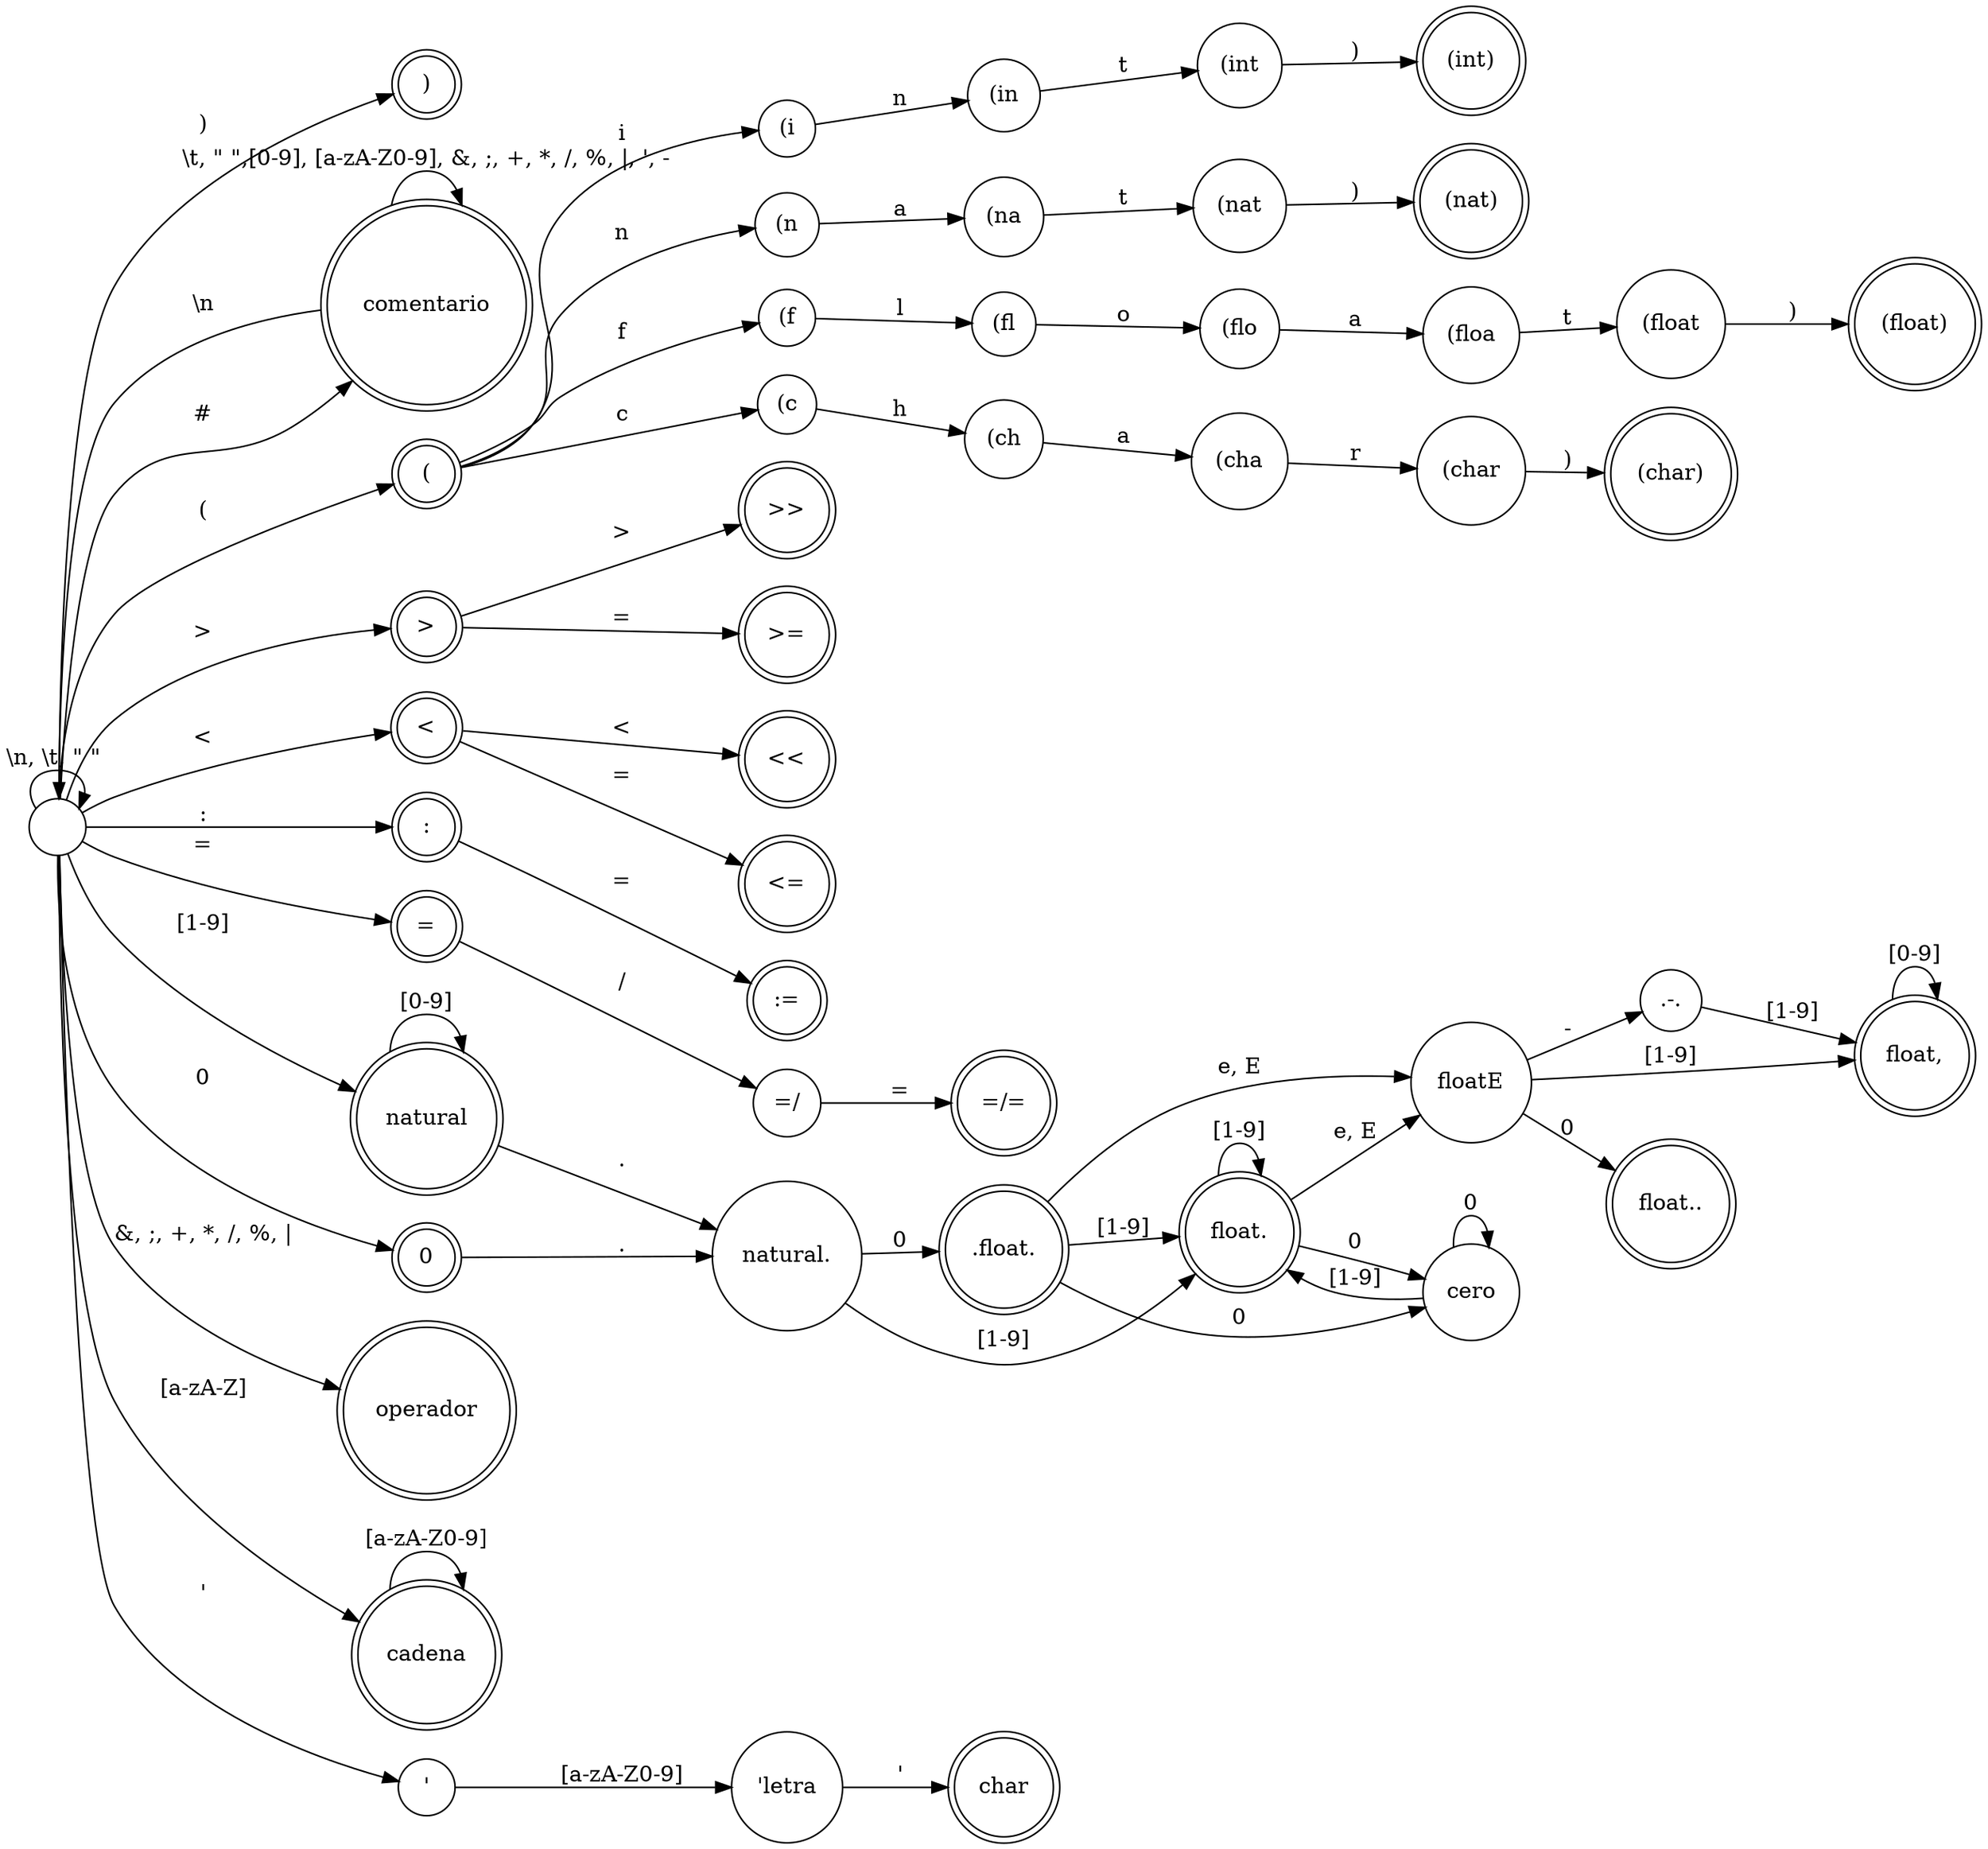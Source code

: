 digraph G{
  rankdir=LR;
  node [shape = doublecircle]; 
  ")"; "("; ">"; ">="; ">>"; "<"; "<="; "<<"; ":"; ":="; "=";
  "=/="; "0"; natural; "operador"; "comentario"; ".float."; "float."; ".float."; "float,";
  "float.."; "char"; "cadena"; "(int)"; "(char)"; "(float)"; "(nat)";
  node [shape = circle];
  "" -> "" [label = "\\n, \\t, \" \" " ];
  "" -> comentario [label = " # "];
  comentario -> comentario [label = "\\t, \" \",[0-9], [a-zA-Z0-9], &, ;, +, *, /, %, |, \', -"];
  comentario -> "" [label = "\\n"];
  "" -> ")" [label = ")"];
  "" -> "(" [label = "("];
  "(" -> "(c" [label = "c"];
  "(c" -> "(ch" [label = "h"];
  "(ch" -> "(cha" [label = "a"];
  "(cha" -> "(char" [label = "r"];
  "(char" -> "(char)" [label = ")"];
  "(" -> "(i" [label = "i"];
  "(i" -> "(in" [label = "n"];
  "(in" -> "(int"  [label = "t"];
  "(int" -> "(int)"  [label = ")"];
  "(" -> "(n" [label = "n"];
  "(n" -> "(na" [label = "a"];
  "(na" -> "(nat" [label = "t"];
  "(nat" -> "(nat)" [label = ")"];
  "(" -> "(f" [label = "f"];
  "(f" -> "(fl" [label = "l"];
  "(fl" -> "(flo" [label = "o"];
  "(flo" -> "(floa" [label = "a"];
  "(floa" -> "(float" [label = "t"];
  "(float" -> "(float)" [label = ")"];
  "" -> ">" [label = ">"];
  ">" -> ">=" [label = "="];
  ">" -> ">>" [label = ">"];
  "" -> "<" [label = "<"];
  "<" -> "<=" [label = "="];
  "<" -> "<<" [label = "<"];
  "" -> ":" [label = ":"];
  ":" -> ":=" [label = "="];
  "" -> "=" [label = "="];
  "=" -> "=/" [label = "/"];
  "=/" -> "=/=" [label = "="];
  "" -> "0" [label = "0"];
  "" -> natural [label = "[1-9]"];
  "0" -> "natural." [label = "."];
  "natural." -> ".float." [label = "0"];
  natural -> natural [label = "[0-9]"];
  natural -> "natural." [label = "."];
  "natural." -> "float." [label = "[1-9]"]
  "float." -> "float." [label = "[1-9]"]
  ".float." -> "cero" [label = "0"]
  ".float." -> "float." [label = "[1-9]"]
  "cero" -> "cero" [label = "0"]
  "cero" -> "float." [label = "[1-9]"]
  "float." -> "cero" [label = "0"]
  "float." -> "floatE" [label = "e, E"]
  ".float." -> "floatE" [label = "e, E"]
  "floatE" -> "float," [label = "[1-9]"]
  "float," -> "float," [label = "[0-9]"]
  "floatE" -> "float.." [label = "0"]
  "floatE" -> ".-." [label = "-"]
  ".-." -> "float," [label = "[1-9]"]
  "" -> "\'" [label = "\'"];
  "\'" -> "\'letra" [label = "[a-zA-Z0-9]"];  
  "\'letra" -> "char" [label = "\'"];
  "" -> "operador" [label = "&, ;, +, *, /, %, |"];
  "" -> "cadena" [label = "[a-zA-Z]"]
  "cadena" -> "cadena" [label = "[a-zA-Z0-9]"]
  
}